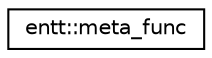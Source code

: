 digraph "Graphical Class Hierarchy"
{
 // LATEX_PDF_SIZE
  edge [fontname="Helvetica",fontsize="10",labelfontname="Helvetica",labelfontsize="10"];
  node [fontname="Helvetica",fontsize="10",shape=record];
  rankdir="LR";
  Node0 [label="entt::meta_func",height=0.2,width=0.4,color="black", fillcolor="white", style="filled",URL="$structentt_1_1meta__func.html",tooltip="Opaque wrapper for member functions."];
}
